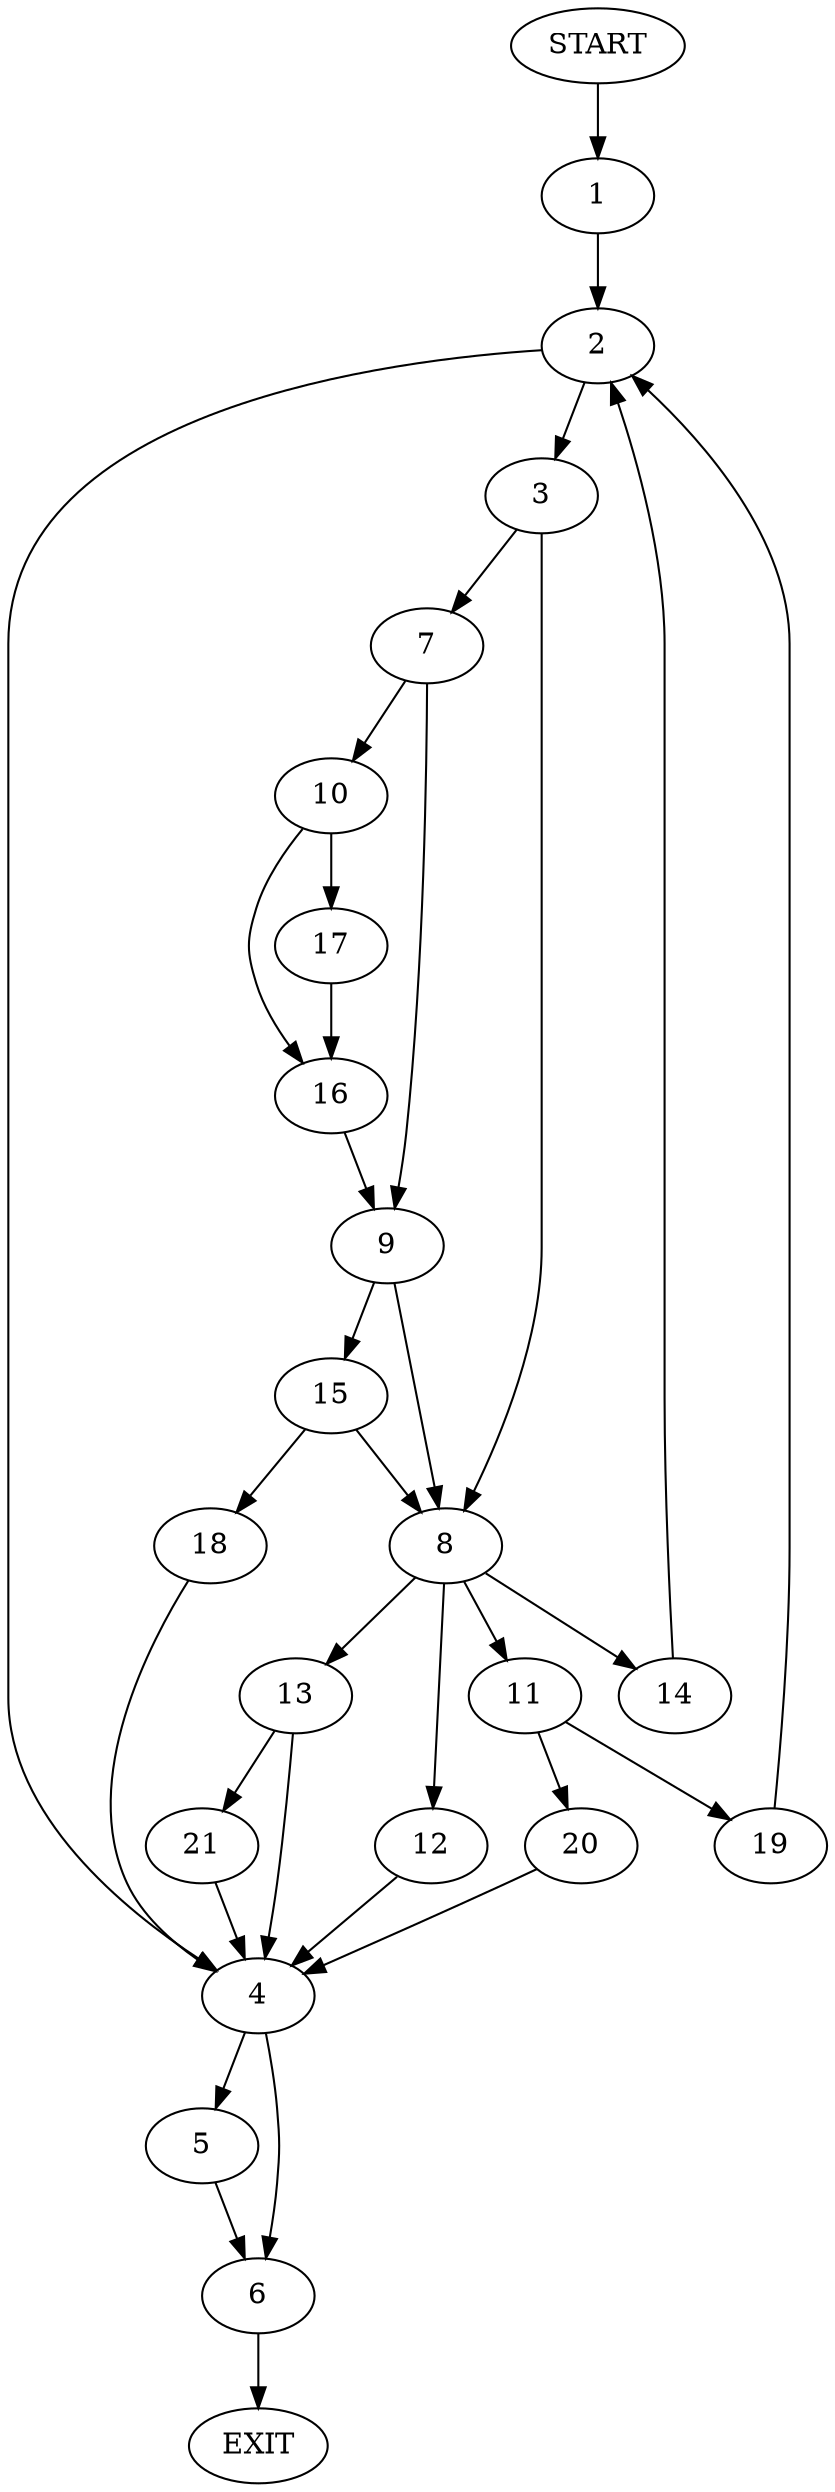 digraph {
0 [label="START"]
22 [label="EXIT"]
0 -> 1
1 -> 2
2 -> 3
2 -> 4
4 -> 5
4 -> 6
3 -> 7
3 -> 8
7 -> 9
7 -> 10
8 -> 11
8 -> 12
8 -> 13
8 -> 14
9 -> 8
9 -> 15
10 -> 16
10 -> 17
17 -> 16
16 -> 9
15 -> 8
15 -> 18
18 -> 4
11 -> 19
11 -> 20
12 -> 4
14 -> 2
13 -> 4
13 -> 21
21 -> 4
20 -> 4
19 -> 2
5 -> 6
6 -> 22
}
